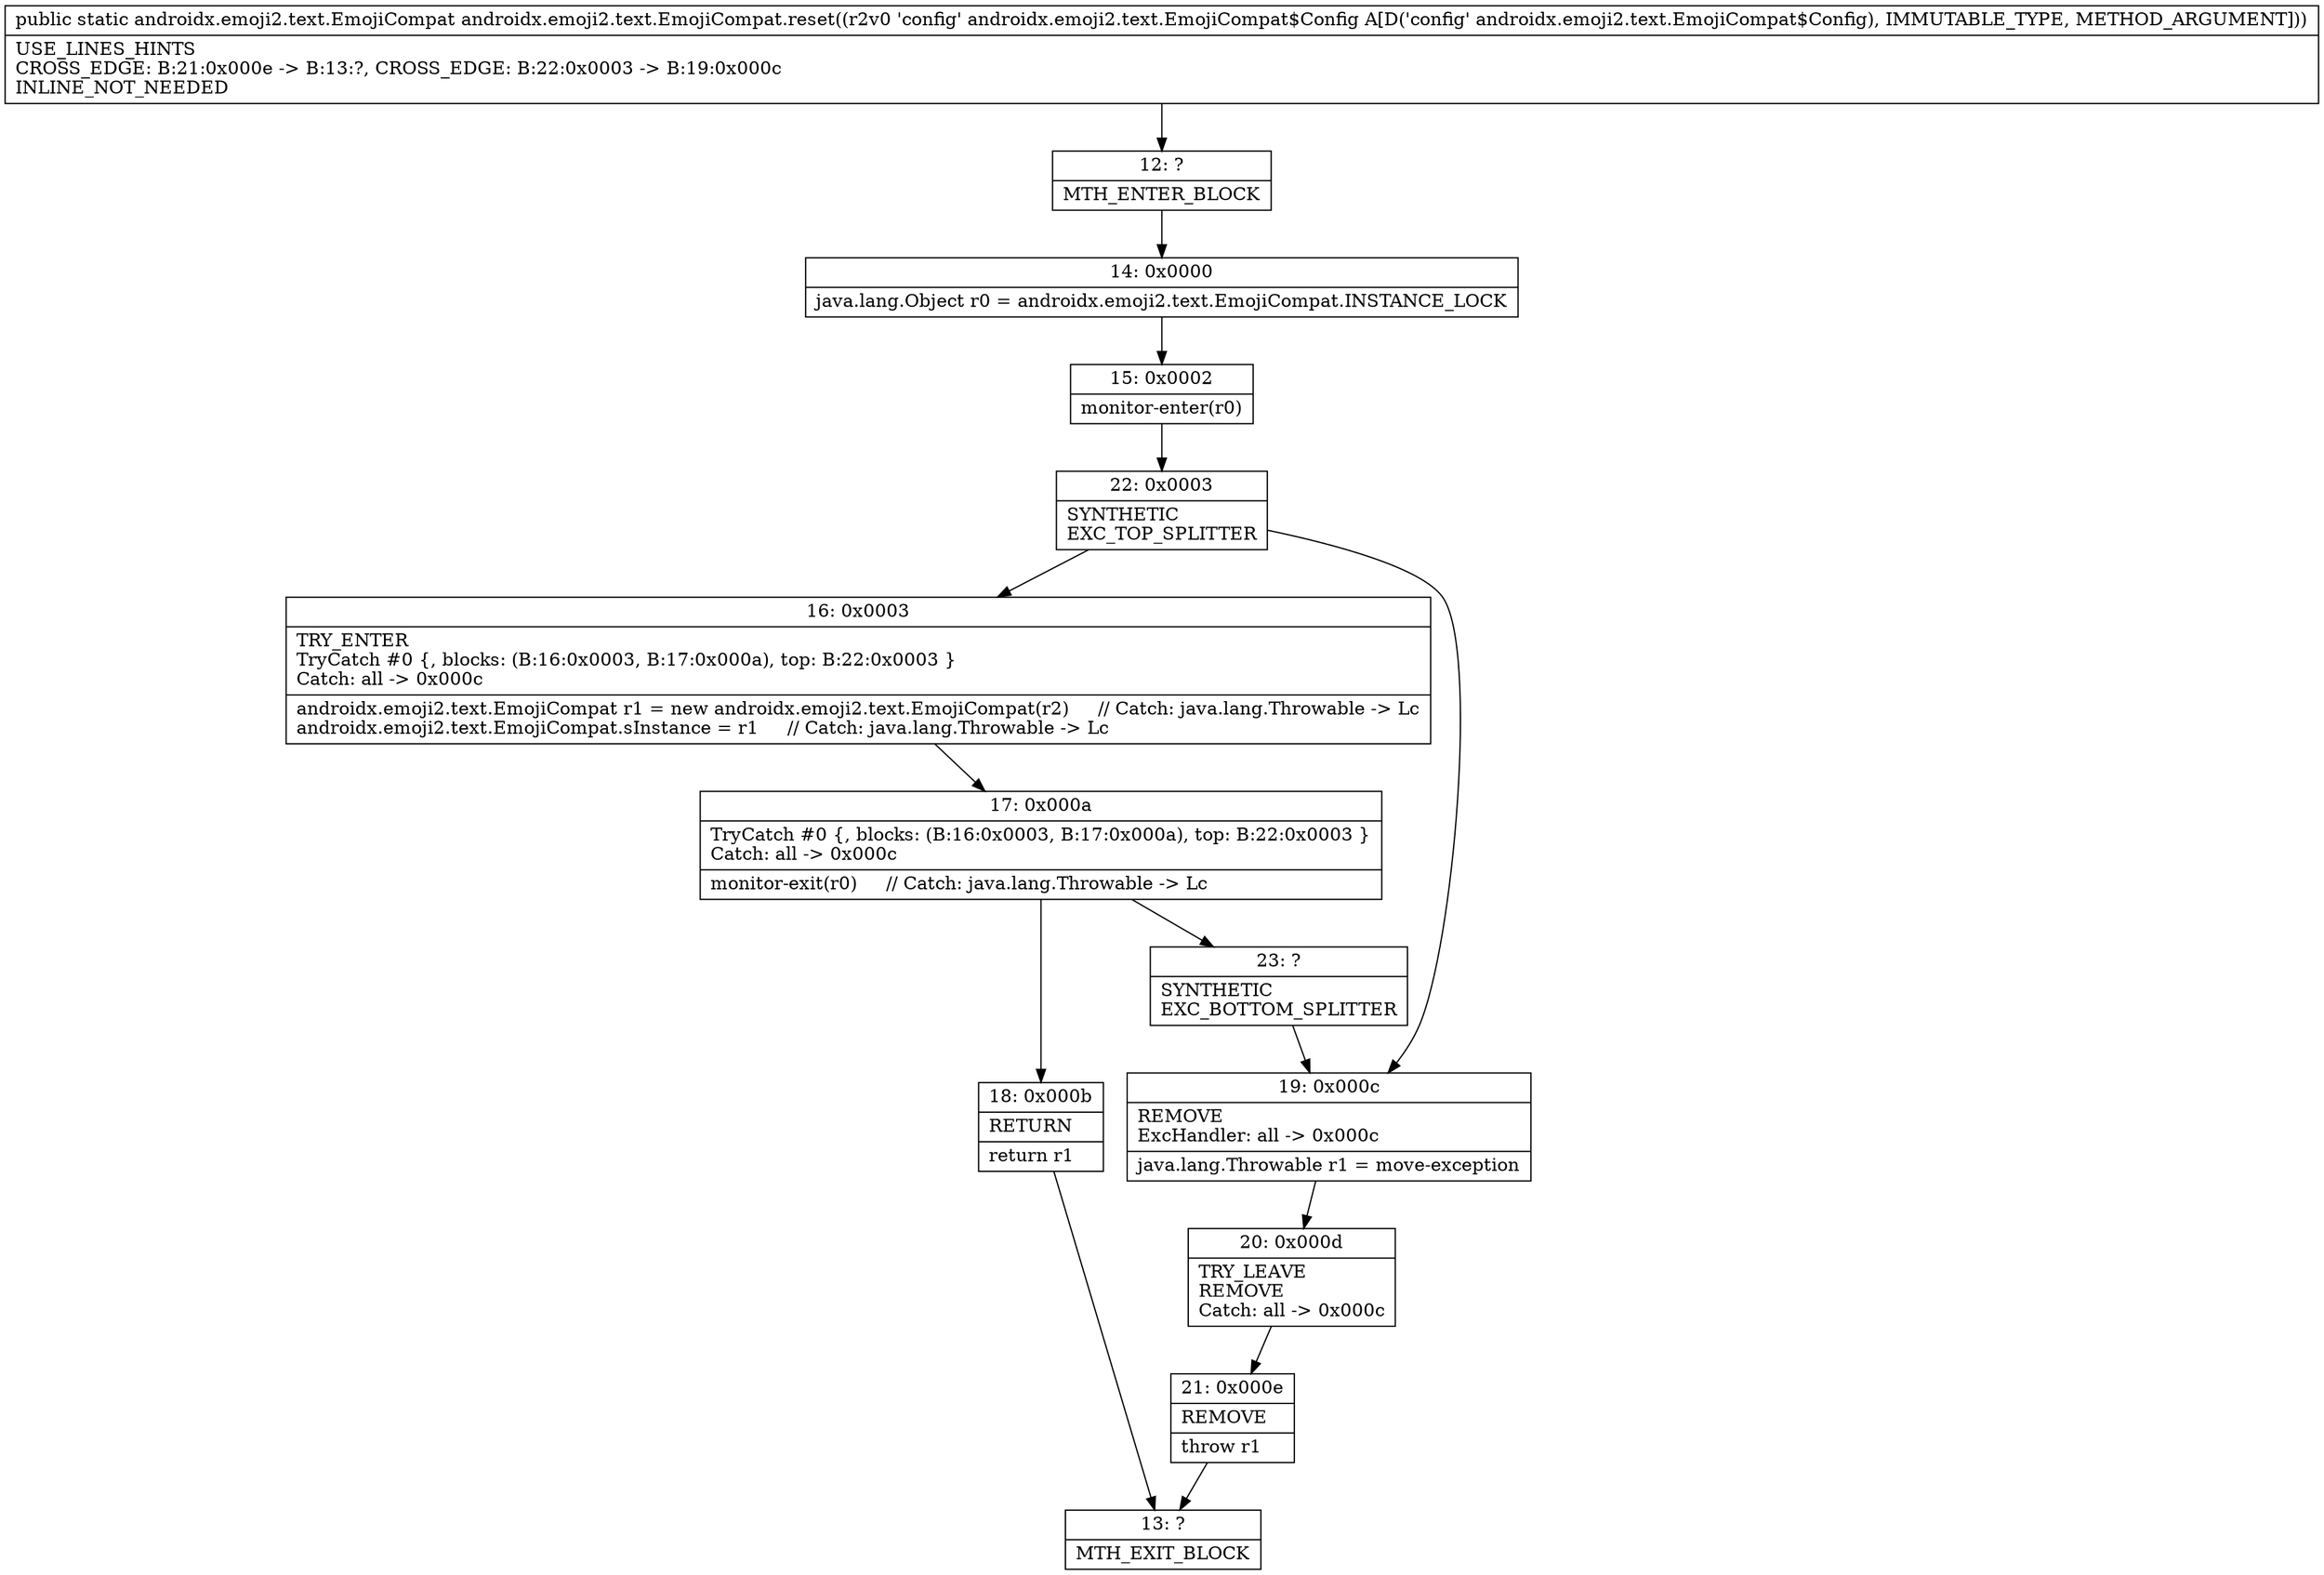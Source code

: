 digraph "CFG forandroidx.emoji2.text.EmojiCompat.reset(Landroidx\/emoji2\/text\/EmojiCompat$Config;)Landroidx\/emoji2\/text\/EmojiCompat;" {
Node_12 [shape=record,label="{12\:\ ?|MTH_ENTER_BLOCK\l}"];
Node_14 [shape=record,label="{14\:\ 0x0000|java.lang.Object r0 = androidx.emoji2.text.EmojiCompat.INSTANCE_LOCK\l}"];
Node_15 [shape=record,label="{15\:\ 0x0002|monitor\-enter(r0)\l}"];
Node_22 [shape=record,label="{22\:\ 0x0003|SYNTHETIC\lEXC_TOP_SPLITTER\l}"];
Node_16 [shape=record,label="{16\:\ 0x0003|TRY_ENTER\lTryCatch #0 \{, blocks: (B:16:0x0003, B:17:0x000a), top: B:22:0x0003 \}\lCatch: all \-\> 0x000c\l|androidx.emoji2.text.EmojiCompat r1 = new androidx.emoji2.text.EmojiCompat(r2)     \/\/ Catch: java.lang.Throwable \-\> Lc\landroidx.emoji2.text.EmojiCompat.sInstance = r1     \/\/ Catch: java.lang.Throwable \-\> Lc\l}"];
Node_17 [shape=record,label="{17\:\ 0x000a|TryCatch #0 \{, blocks: (B:16:0x0003, B:17:0x000a), top: B:22:0x0003 \}\lCatch: all \-\> 0x000c\l|monitor\-exit(r0)     \/\/ Catch: java.lang.Throwable \-\> Lc\l}"];
Node_18 [shape=record,label="{18\:\ 0x000b|RETURN\l|return r1\l}"];
Node_13 [shape=record,label="{13\:\ ?|MTH_EXIT_BLOCK\l}"];
Node_23 [shape=record,label="{23\:\ ?|SYNTHETIC\lEXC_BOTTOM_SPLITTER\l}"];
Node_19 [shape=record,label="{19\:\ 0x000c|REMOVE\lExcHandler: all \-\> 0x000c\l|java.lang.Throwable r1 = move\-exception\l}"];
Node_20 [shape=record,label="{20\:\ 0x000d|TRY_LEAVE\lREMOVE\lCatch: all \-\> 0x000c\l}"];
Node_21 [shape=record,label="{21\:\ 0x000e|REMOVE\l|throw r1\l}"];
MethodNode[shape=record,label="{public static androidx.emoji2.text.EmojiCompat androidx.emoji2.text.EmojiCompat.reset((r2v0 'config' androidx.emoji2.text.EmojiCompat$Config A[D('config' androidx.emoji2.text.EmojiCompat$Config), IMMUTABLE_TYPE, METHOD_ARGUMENT]))  | USE_LINES_HINTS\lCROSS_EDGE: B:21:0x000e \-\> B:13:?, CROSS_EDGE: B:22:0x0003 \-\> B:19:0x000c\lINLINE_NOT_NEEDED\l}"];
MethodNode -> Node_12;Node_12 -> Node_14;
Node_14 -> Node_15;
Node_15 -> Node_22;
Node_22 -> Node_16;
Node_22 -> Node_19;
Node_16 -> Node_17;
Node_17 -> Node_18;
Node_17 -> Node_23;
Node_18 -> Node_13;
Node_23 -> Node_19;
Node_19 -> Node_20;
Node_20 -> Node_21;
Node_21 -> Node_13;
}

